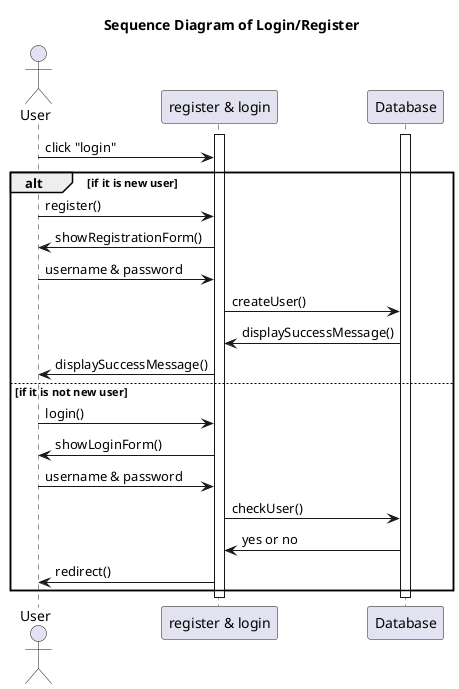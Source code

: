 @startuml
title Sequence Diagram of Login/Register

actor User
participant "register & login" as System
participant Database

activate Database
activate System

User -> System: click "login"

alt if it is new user
    User -> System: register()
    System -> User: showRegistrationForm()
    User -> System: username & password

    System -> Database: createUser()
    Database -> System: displaySuccessMessage()
    System -> User: displaySuccessMessage()
else if it is not new user
    User -> System: login()
    System -> User: showLoginForm()
    User -> System: username & password

    System -> Database: checkUser()
    Database -> System: yes or no

    System -> User: redirect()
end

deactivate Database
deactivate System

@enduml
